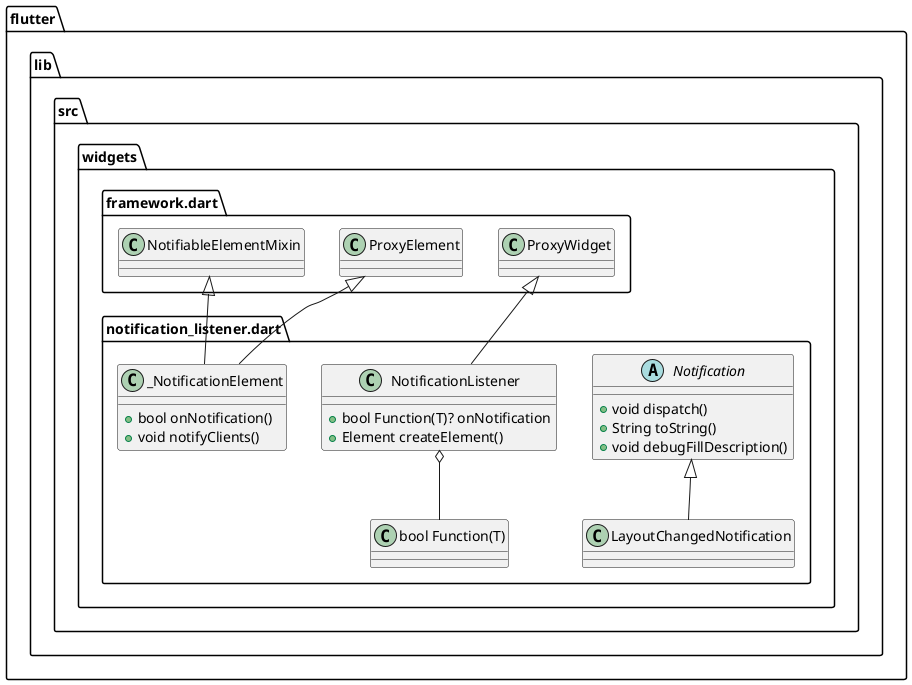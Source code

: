 @startuml
set namespaceSeparator ::

abstract class "flutter::lib::src::widgets::notification_listener.dart::Notification" {
  +void dispatch()
  +String toString()
  +void debugFillDescription()
}

class "flutter::lib::src::widgets::notification_listener.dart::NotificationListener" {
  +bool Function(T)? onNotification
  +Element createElement()
}

"flutter::lib::src::widgets::notification_listener.dart::NotificationListener" o-- "flutter::lib::src::widgets::notification_listener.dart::bool Function(T)"
"flutter::lib::src::widgets::framework.dart::ProxyWidget" <|-- "flutter::lib::src::widgets::notification_listener.dart::NotificationListener"

class "flutter::lib::src::widgets::notification_listener.dart::_NotificationElement" {
  +bool onNotification()
  +void notifyClients()
}

"flutter::lib::src::widgets::framework.dart::ProxyElement" <|-- "flutter::lib::src::widgets::notification_listener.dart::_NotificationElement"
"flutter::lib::src::widgets::framework.dart::NotifiableElementMixin" <|-- "flutter::lib::src::widgets::notification_listener.dart::_NotificationElement"

class "flutter::lib::src::widgets::notification_listener.dart::LayoutChangedNotification" {
}

"flutter::lib::src::widgets::notification_listener.dart::Notification" <|-- "flutter::lib::src::widgets::notification_listener.dart::LayoutChangedNotification"


@enduml
